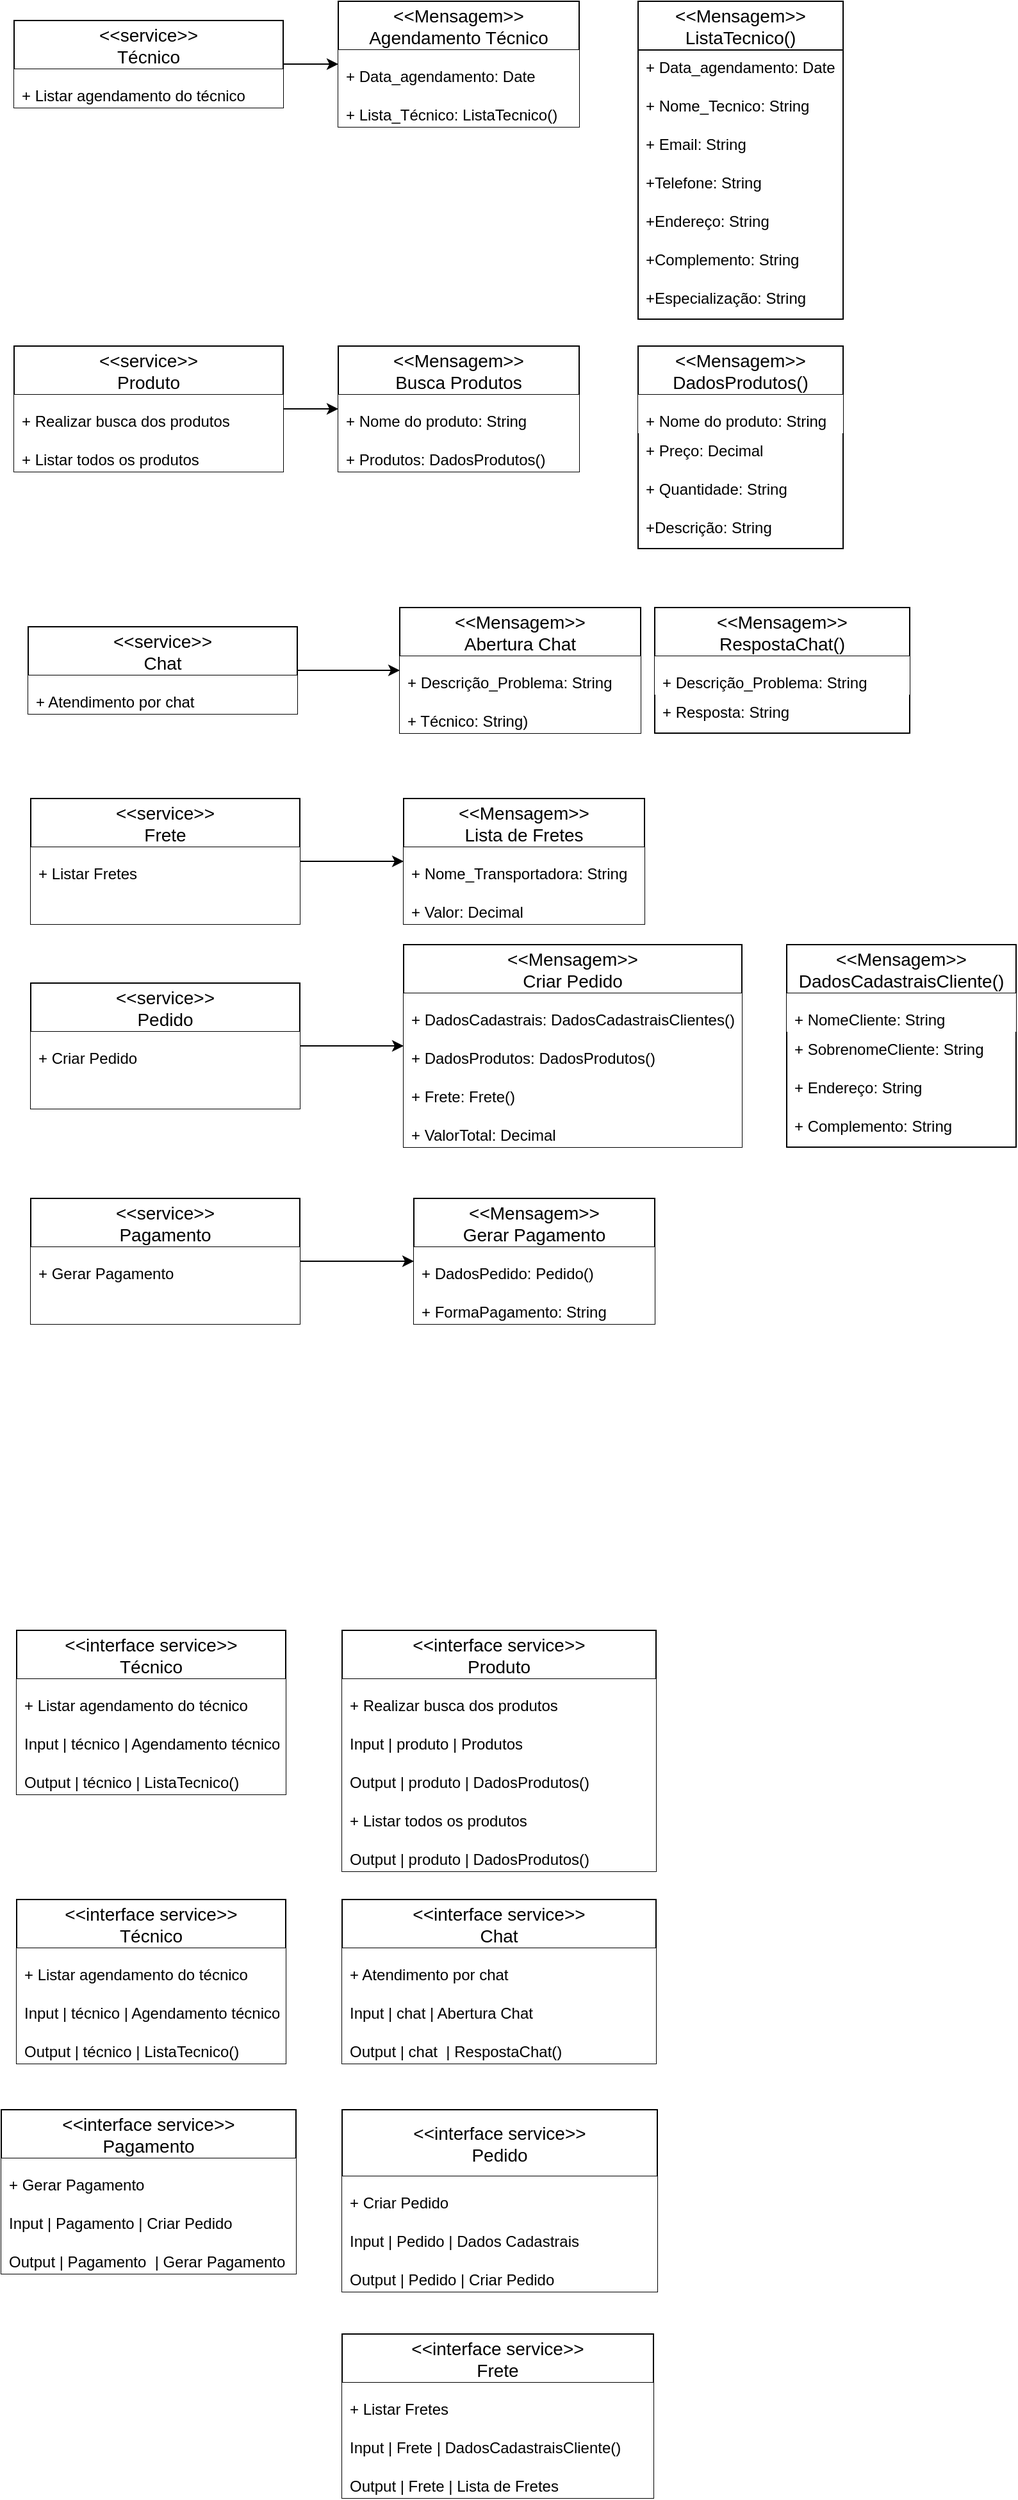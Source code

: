 <mxfile version="16.5.1" type="device" pages="2"><diagram id="BFMIAxtUz7frDMP3BHuA" name="Page-1"><mxGraphModel dx="1038" dy="641" grid="0" gridSize="10" guides="1" tooltips="1" connect="1" arrows="1" fold="1" page="1" pageScale="1" pageWidth="827" pageHeight="1169" math="0" shadow="0"><root><mxCell id="0"/><mxCell id="1" parent="0"/><mxCell id="4JqRQCthHLOWyEvIT52a-9" value="&lt;&lt;Mensagem&gt;&gt;&#10;Agendamento Técnico" style="swimlane;fontStyle=0;childLayout=stackLayout;horizontal=1;startSize=38;horizontalStack=0;resizeParent=1;resizeParentMax=0;resizeLast=0;collapsible=1;marginBottom=0;align=center;fontSize=14;" parent="1" vertex="1"><mxGeometry x="272" y="53" width="188" height="98" as="geometry"/></mxCell><mxCell id="4JqRQCthHLOWyEvIT52a-10" value="+ Data_agendamento: Date" style="text;strokeColor=none;fillColor=default;spacingLeft=4;spacingRight=4;overflow=hidden;rotatable=0;points=[[0,0.5],[1,0.5]];portConstraint=eastwest;fontSize=12;verticalAlign=bottom;" parent="4JqRQCthHLOWyEvIT52a-9" vertex="1"><mxGeometry y="38" width="188" height="30" as="geometry"/></mxCell><mxCell id="4JqRQCthHLOWyEvIT52a-17" value="+ Lista_Técnico: ListaTecnico()" style="text;strokeColor=none;fillColor=default;spacingLeft=4;spacingRight=4;overflow=hidden;rotatable=0;points=[[0,0.5],[1,0.5]];portConstraint=eastwest;fontSize=12;verticalAlign=bottom;" parent="4JqRQCthHLOWyEvIT52a-9" vertex="1"><mxGeometry y="68" width="188" height="30" as="geometry"/></mxCell><mxCell id="4JqRQCthHLOWyEvIT52a-13" value="&lt;&lt;Mensagem&gt;&gt;&#10;ListaTecnico()" style="swimlane;fontStyle=0;childLayout=stackLayout;horizontal=1;startSize=38;horizontalStack=0;resizeParent=1;resizeParentMax=0;resizeLast=0;collapsible=1;marginBottom=0;align=center;fontSize=14;" parent="1" vertex="1"><mxGeometry x="506" y="53" width="160" height="248" as="geometry"/></mxCell><mxCell id="4JqRQCthHLOWyEvIT52a-14" value="+ Data_agendamento: Date" style="text;strokeColor=none;fillColor=none;spacingLeft=4;spacingRight=4;overflow=hidden;rotatable=0;points=[[0,0.5],[1,0.5]];portConstraint=eastwest;fontSize=12;" parent="4JqRQCthHLOWyEvIT52a-13" vertex="1"><mxGeometry y="38" width="160" height="30" as="geometry"/></mxCell><mxCell id="4JqRQCthHLOWyEvIT52a-15" value="+ Nome_Tecnico: String" style="text;strokeColor=none;fillColor=none;spacingLeft=4;spacingRight=4;overflow=hidden;rotatable=0;points=[[0,0.5],[1,0.5]];portConstraint=eastwest;fontSize=12;" parent="4JqRQCthHLOWyEvIT52a-13" vertex="1"><mxGeometry y="68" width="160" height="30" as="geometry"/></mxCell><mxCell id="4JqRQCthHLOWyEvIT52a-23" value="+ Email: String" style="text;strokeColor=none;fillColor=none;spacingLeft=4;spacingRight=4;overflow=hidden;rotatable=0;points=[[0,0.5],[1,0.5]];portConstraint=eastwest;fontSize=12;" parent="4JqRQCthHLOWyEvIT52a-13" vertex="1"><mxGeometry y="98" width="160" height="30" as="geometry"/></mxCell><mxCell id="4JqRQCthHLOWyEvIT52a-22" value="+Telefone: String" style="text;strokeColor=none;fillColor=none;spacingLeft=4;spacingRight=4;overflow=hidden;rotatable=0;points=[[0,0.5],[1,0.5]];portConstraint=eastwest;fontSize=12;" parent="4JqRQCthHLOWyEvIT52a-13" vertex="1"><mxGeometry y="128" width="160" height="30" as="geometry"/></mxCell><mxCell id="4JqRQCthHLOWyEvIT52a-26" value="+Endereço: String" style="text;strokeColor=none;fillColor=none;spacingLeft=4;spacingRight=4;overflow=hidden;rotatable=0;points=[[0,0.5],[1,0.5]];portConstraint=eastwest;fontSize=12;" parent="4JqRQCthHLOWyEvIT52a-13" vertex="1"><mxGeometry y="158" width="160" height="30" as="geometry"/></mxCell><mxCell id="4JqRQCthHLOWyEvIT52a-25" value="+Complemento: String" style="text;strokeColor=none;fillColor=none;spacingLeft=4;spacingRight=4;overflow=hidden;rotatable=0;points=[[0,0.5],[1,0.5]];portConstraint=eastwest;fontSize=12;" parent="4JqRQCthHLOWyEvIT52a-13" vertex="1"><mxGeometry y="188" width="160" height="30" as="geometry"/></mxCell><mxCell id="4JqRQCthHLOWyEvIT52a-24" value="+Especialização: String" style="text;strokeColor=none;fillColor=none;spacingLeft=4;spacingRight=4;overflow=hidden;rotatable=0;points=[[0,0.5],[1,0.5]];portConstraint=eastwest;fontSize=12;" parent="4JqRQCthHLOWyEvIT52a-13" vertex="1"><mxGeometry y="218" width="160" height="30" as="geometry"/></mxCell><mxCell id="4JqRQCthHLOWyEvIT52a-21" style="edgeStyle=orthogonalEdgeStyle;rounded=0;orthogonalLoop=1;jettySize=auto;html=1;entryX=0;entryY=0.5;entryDx=0;entryDy=0;" parent="1" source="4JqRQCthHLOWyEvIT52a-18" target="4JqRQCthHLOWyEvIT52a-9" edge="1"><mxGeometry relative="1" as="geometry"/></mxCell><mxCell id="4JqRQCthHLOWyEvIT52a-18" value="&lt;&lt;service&gt;&gt;&#10;Técnico" style="swimlane;fontStyle=0;childLayout=stackLayout;horizontal=1;startSize=38;horizontalStack=0;resizeParent=1;resizeParentMax=0;resizeLast=0;collapsible=1;marginBottom=0;align=center;fontSize=14;" parent="1" vertex="1"><mxGeometry x="19" y="68" width="210" height="68" as="geometry"/></mxCell><mxCell id="4JqRQCthHLOWyEvIT52a-19" value="+ Listar agendamento do técnico " style="text;strokeColor=none;fillColor=default;spacingLeft=4;spacingRight=4;overflow=hidden;rotatable=0;points=[[0,0.5],[1,0.5]];portConstraint=eastwest;fontSize=12;verticalAlign=bottom;" parent="4JqRQCthHLOWyEvIT52a-18" vertex="1"><mxGeometry y="38" width="210" height="30" as="geometry"/></mxCell><mxCell id="4JqRQCthHLOWyEvIT52a-27" value="&lt;&lt;Mensagem&gt;&gt;&#10;Busca Produtos" style="swimlane;fontStyle=0;childLayout=stackLayout;horizontal=1;startSize=38;horizontalStack=0;resizeParent=1;resizeParentMax=0;resizeLast=0;collapsible=1;marginBottom=0;align=center;fontSize=14;" parent="1" vertex="1"><mxGeometry x="272" y="322" width="188" height="98" as="geometry"/></mxCell><mxCell id="4JqRQCthHLOWyEvIT52a-28" value="+ Nome do produto: String" style="text;strokeColor=none;fillColor=default;spacingLeft=4;spacingRight=4;overflow=hidden;rotatable=0;points=[[0,0.5],[1,0.5]];portConstraint=eastwest;fontSize=12;verticalAlign=bottom;" parent="4JqRQCthHLOWyEvIT52a-27" vertex="1"><mxGeometry y="38" width="188" height="30" as="geometry"/></mxCell><mxCell id="4JqRQCthHLOWyEvIT52a-29" value="+ Produtos: DadosProdutos()" style="text;strokeColor=none;fillColor=default;spacingLeft=4;spacingRight=4;overflow=hidden;rotatable=0;points=[[0,0.5],[1,0.5]];portConstraint=eastwest;fontSize=12;verticalAlign=bottom;" parent="4JqRQCthHLOWyEvIT52a-27" vertex="1"><mxGeometry y="68" width="188" height="30" as="geometry"/></mxCell><mxCell id="4JqRQCthHLOWyEvIT52a-30" value="&lt;&lt;Mensagem&gt;&gt;&#10;DadosProdutos()" style="swimlane;fontStyle=0;childLayout=stackLayout;horizontal=1;startSize=38;horizontalStack=0;resizeParent=1;resizeParentMax=0;resizeLast=0;collapsible=1;marginBottom=0;align=center;fontSize=14;" parent="1" vertex="1"><mxGeometry x="506" y="322" width="160" height="158" as="geometry"/></mxCell><mxCell id="4JqRQCthHLOWyEvIT52a-41" value="+ Nome do produto: String" style="text;strokeColor=none;fillColor=default;spacingLeft=4;spacingRight=4;overflow=hidden;rotatable=0;points=[[0,0.5],[1,0.5]];portConstraint=eastwest;fontSize=12;verticalAlign=bottom;" parent="4JqRQCthHLOWyEvIT52a-30" vertex="1"><mxGeometry y="38" width="160" height="30" as="geometry"/></mxCell><mxCell id="4JqRQCthHLOWyEvIT52a-31" value="+ Preço: Decimal" style="text;strokeColor=none;fillColor=none;spacingLeft=4;spacingRight=4;overflow=hidden;rotatable=0;points=[[0,0.5],[1,0.5]];portConstraint=eastwest;fontSize=12;" parent="4JqRQCthHLOWyEvIT52a-30" vertex="1"><mxGeometry y="68" width="160" height="30" as="geometry"/></mxCell><mxCell id="4JqRQCthHLOWyEvIT52a-33" value="+ Quantidade: String" style="text;strokeColor=none;fillColor=none;spacingLeft=4;spacingRight=4;overflow=hidden;rotatable=0;points=[[0,0.5],[1,0.5]];portConstraint=eastwest;fontSize=12;" parent="4JqRQCthHLOWyEvIT52a-30" vertex="1"><mxGeometry y="98" width="160" height="30" as="geometry"/></mxCell><mxCell id="4JqRQCthHLOWyEvIT52a-34" value="+Descrição: String" style="text;strokeColor=none;fillColor=none;spacingLeft=4;spacingRight=4;overflow=hidden;rotatable=0;points=[[0,0.5],[1,0.5]];portConstraint=eastwest;fontSize=12;" parent="4JqRQCthHLOWyEvIT52a-30" vertex="1"><mxGeometry y="128" width="160" height="30" as="geometry"/></mxCell><mxCell id="4JqRQCthHLOWyEvIT52a-38" style="edgeStyle=orthogonalEdgeStyle;rounded=0;orthogonalLoop=1;jettySize=auto;html=1;entryX=0;entryY=0.5;entryDx=0;entryDy=0;" parent="1" source="4JqRQCthHLOWyEvIT52a-39" target="4JqRQCthHLOWyEvIT52a-27" edge="1"><mxGeometry relative="1" as="geometry"/></mxCell><mxCell id="4JqRQCthHLOWyEvIT52a-39" value="&lt;&lt;service&gt;&gt;&#10;Produto" style="swimlane;fontStyle=0;childLayout=stackLayout;horizontal=1;startSize=38;horizontalStack=0;resizeParent=1;resizeParentMax=0;resizeLast=0;collapsible=1;marginBottom=0;align=center;fontSize=14;" parent="1" vertex="1"><mxGeometry x="19" y="322" width="210" height="98" as="geometry"/></mxCell><mxCell id="4JqRQCthHLOWyEvIT52a-40" value="+ Realizar busca dos produtos" style="text;strokeColor=none;fillColor=default;spacingLeft=4;spacingRight=4;overflow=hidden;rotatable=0;points=[[0,0.5],[1,0.5]];portConstraint=eastwest;fontSize=12;verticalAlign=bottom;" parent="4JqRQCthHLOWyEvIT52a-39" vertex="1"><mxGeometry y="38" width="210" height="30" as="geometry"/></mxCell><mxCell id="4JqRQCthHLOWyEvIT52a-42" value="+ Listar todos os produtos" style="text;strokeColor=none;fillColor=default;spacingLeft=4;spacingRight=4;overflow=hidden;rotatable=0;points=[[0,0.5],[1,0.5]];portConstraint=eastwest;fontSize=12;verticalAlign=bottom;" parent="4JqRQCthHLOWyEvIT52a-39" vertex="1"><mxGeometry y="68" width="210" height="30" as="geometry"/></mxCell><mxCell id="4JqRQCthHLOWyEvIT52a-43" value="&lt;&lt;Mensagem&gt;&gt;&#10;Abertura Chat" style="swimlane;fontStyle=0;childLayout=stackLayout;horizontal=1;startSize=38;horizontalStack=0;resizeParent=1;resizeParentMax=0;resizeLast=0;collapsible=1;marginBottom=0;align=center;fontSize=14;" parent="1" vertex="1"><mxGeometry x="320" y="526" width="188" height="98" as="geometry"/></mxCell><mxCell id="4JqRQCthHLOWyEvIT52a-44" value="+ Descrição_Problema: String" style="text;strokeColor=none;fillColor=default;spacingLeft=4;spacingRight=4;overflow=hidden;rotatable=0;points=[[0,0.5],[1,0.5]];portConstraint=eastwest;fontSize=12;verticalAlign=bottom;" parent="4JqRQCthHLOWyEvIT52a-43" vertex="1"><mxGeometry y="38" width="188" height="30" as="geometry"/></mxCell><mxCell id="4JqRQCthHLOWyEvIT52a-45" value="+ Técnico: String)" style="text;strokeColor=none;fillColor=default;spacingLeft=4;spacingRight=4;overflow=hidden;rotatable=0;points=[[0,0.5],[1,0.5]];portConstraint=eastwest;fontSize=12;verticalAlign=bottom;" parent="4JqRQCthHLOWyEvIT52a-43" vertex="1"><mxGeometry y="68" width="188" height="30" as="geometry"/></mxCell><mxCell id="4JqRQCthHLOWyEvIT52a-46" style="edgeStyle=orthogonalEdgeStyle;rounded=0;orthogonalLoop=1;jettySize=auto;html=1;entryX=0;entryY=0.5;entryDx=0;entryDy=0;" parent="1" source="4JqRQCthHLOWyEvIT52a-47" target="4JqRQCthHLOWyEvIT52a-43" edge="1"><mxGeometry relative="1" as="geometry"/></mxCell><mxCell id="4JqRQCthHLOWyEvIT52a-47" value="&lt;&lt;service&gt;&gt;&#10;Chat" style="swimlane;fontStyle=0;childLayout=stackLayout;horizontal=1;startSize=38;horizontalStack=0;resizeParent=1;resizeParentMax=0;resizeLast=0;collapsible=1;marginBottom=0;align=center;fontSize=14;" parent="1" vertex="1"><mxGeometry x="30" y="541" width="210" height="68" as="geometry"/></mxCell><mxCell id="4JqRQCthHLOWyEvIT52a-48" value="+ Atendimento por chat" style="text;strokeColor=none;fillColor=default;spacingLeft=4;spacingRight=4;overflow=hidden;rotatable=0;points=[[0,0.5],[1,0.5]];portConstraint=eastwest;fontSize=12;verticalAlign=bottom;" parent="4JqRQCthHLOWyEvIT52a-47" vertex="1"><mxGeometry y="38" width="210" height="30" as="geometry"/></mxCell><mxCell id="4JqRQCthHLOWyEvIT52a-50" value="&lt;&lt;Mensagem&gt;&gt;&#10;RespostaChat()" style="swimlane;fontStyle=0;childLayout=stackLayout;horizontal=1;startSize=38;horizontalStack=0;resizeParent=1;resizeParentMax=0;resizeLast=0;collapsible=1;marginBottom=0;align=center;fontSize=14;" parent="1" vertex="1"><mxGeometry x="519" y="526" width="199" height="98" as="geometry"/></mxCell><mxCell id="4JqRQCthHLOWyEvIT52a-51" value="+ Descrição_Problema: String" style="text;strokeColor=none;fillColor=default;spacingLeft=4;spacingRight=4;overflow=hidden;rotatable=0;points=[[0,0.5],[1,0.5]];portConstraint=eastwest;fontSize=12;verticalAlign=bottom;" parent="4JqRQCthHLOWyEvIT52a-50" vertex="1"><mxGeometry y="38" width="199" height="30" as="geometry"/></mxCell><mxCell id="4JqRQCthHLOWyEvIT52a-52" value="+ Resposta: String" style="text;strokeColor=none;fillColor=none;spacingLeft=4;spacingRight=4;overflow=hidden;rotatable=0;points=[[0,0.5],[1,0.5]];portConstraint=eastwest;fontSize=12;" parent="4JqRQCthHLOWyEvIT52a-50" vertex="1"><mxGeometry y="68" width="199" height="30" as="geometry"/></mxCell><mxCell id="4JqRQCthHLOWyEvIT52a-62" value="&lt;&lt;Mensagem&gt;&gt;&#10;Lista de Fretes" style="swimlane;fontStyle=0;childLayout=stackLayout;horizontal=1;startSize=38;horizontalStack=0;resizeParent=1;resizeParentMax=0;resizeLast=0;collapsible=1;marginBottom=0;align=center;fontSize=14;" parent="1" vertex="1"><mxGeometry x="323" y="675" width="188" height="98" as="geometry"/></mxCell><mxCell id="4JqRQCthHLOWyEvIT52a-63" value="+ Nome_Transportadora: String" style="text;strokeColor=none;fillColor=default;spacingLeft=4;spacingRight=4;overflow=hidden;rotatable=0;points=[[0,0.5],[1,0.5]];portConstraint=eastwest;fontSize=12;verticalAlign=bottom;" parent="4JqRQCthHLOWyEvIT52a-62" vertex="1"><mxGeometry y="38" width="188" height="30" as="geometry"/></mxCell><mxCell id="4JqRQCthHLOWyEvIT52a-64" value="+ Valor: Decimal" style="text;strokeColor=none;fillColor=default;spacingLeft=4;spacingRight=4;overflow=hidden;rotatable=0;points=[[0,0.5],[1,0.5]];portConstraint=eastwest;fontSize=12;verticalAlign=bottom;" parent="4JqRQCthHLOWyEvIT52a-62" vertex="1"><mxGeometry y="68" width="188" height="30" as="geometry"/></mxCell><mxCell id="4JqRQCthHLOWyEvIT52a-65" style="edgeStyle=orthogonalEdgeStyle;rounded=0;orthogonalLoop=1;jettySize=auto;html=1;entryX=0;entryY=0.5;entryDx=0;entryDy=0;" parent="1" source="4JqRQCthHLOWyEvIT52a-66" target="4JqRQCthHLOWyEvIT52a-62" edge="1"><mxGeometry relative="1" as="geometry"/></mxCell><mxCell id="4JqRQCthHLOWyEvIT52a-66" value="&lt;&lt;service&gt;&gt;&#10;Frete" style="swimlane;fontStyle=0;childLayout=stackLayout;horizontal=1;startSize=38;horizontalStack=0;resizeParent=1;resizeParentMax=0;resizeLast=0;collapsible=1;marginBottom=0;align=center;fontSize=14;" parent="1" vertex="1"><mxGeometry x="32" y="675" width="210" height="98" as="geometry"/></mxCell><mxCell id="4JqRQCthHLOWyEvIT52a-67" value="+ Listar Fretes" style="text;strokeColor=none;fillColor=default;spacingLeft=4;spacingRight=4;overflow=hidden;rotatable=0;points=[[0,0.5],[1,0.5]];portConstraint=eastwest;fontSize=12;verticalAlign=bottom;" parent="4JqRQCthHLOWyEvIT52a-66" vertex="1"><mxGeometry y="38" width="210" height="30" as="geometry"/></mxCell><mxCell id="4JqRQCthHLOWyEvIT52a-68" style="text;strokeColor=none;fillColor=default;spacingLeft=4;spacingRight=4;overflow=hidden;rotatable=0;points=[[0,0.5],[1,0.5]];portConstraint=eastwest;fontSize=12;verticalAlign=bottom;" parent="4JqRQCthHLOWyEvIT52a-66" vertex="1"><mxGeometry y="68" width="210" height="30" as="geometry"/></mxCell><mxCell id="4JqRQCthHLOWyEvIT52a-69" value="&lt;&lt;Mensagem&gt;&gt;&#10;Criar Pedido" style="swimlane;fontStyle=0;childLayout=stackLayout;horizontal=1;startSize=38;horizontalStack=0;resizeParent=1;resizeParentMax=0;resizeLast=0;collapsible=1;marginBottom=0;align=center;fontSize=14;" parent="1" vertex="1"><mxGeometry x="323" y="789" width="264" height="158" as="geometry"/></mxCell><mxCell id="4JqRQCthHLOWyEvIT52a-78" value="+ DadosCadastrais: DadosCadastraisClientes()" style="text;strokeColor=none;fillColor=default;spacingLeft=4;spacingRight=4;overflow=hidden;rotatable=0;points=[[0,0.5],[1,0.5]];portConstraint=eastwest;fontSize=12;verticalAlign=bottom;" parent="4JqRQCthHLOWyEvIT52a-69" vertex="1"><mxGeometry y="38" width="264" height="30" as="geometry"/></mxCell><mxCell id="4JqRQCthHLOWyEvIT52a-70" value="+ DadosProdutos: DadosProdutos()" style="text;strokeColor=none;fillColor=default;spacingLeft=4;spacingRight=4;overflow=hidden;rotatable=0;points=[[0,0.5],[1,0.5]];portConstraint=eastwest;fontSize=12;verticalAlign=bottom;" parent="4JqRQCthHLOWyEvIT52a-69" vertex="1"><mxGeometry y="68" width="264" height="30" as="geometry"/></mxCell><mxCell id="4JqRQCthHLOWyEvIT52a-71" value="+ Frete: Frete()" style="text;strokeColor=none;fillColor=default;spacingLeft=4;spacingRight=4;overflow=hidden;rotatable=0;points=[[0,0.5],[1,0.5]];portConstraint=eastwest;fontSize=12;verticalAlign=bottom;" parent="4JqRQCthHLOWyEvIT52a-69" vertex="1"><mxGeometry y="98" width="264" height="30" as="geometry"/></mxCell><mxCell id="4JqRQCthHLOWyEvIT52a-85" value="+ ValorTotal: Decimal " style="text;strokeColor=none;fillColor=default;spacingLeft=4;spacingRight=4;overflow=hidden;rotatable=0;points=[[0,0.5],[1,0.5]];portConstraint=eastwest;fontSize=12;verticalAlign=bottom;" parent="4JqRQCthHLOWyEvIT52a-69" vertex="1"><mxGeometry y="128" width="264" height="30" as="geometry"/></mxCell><mxCell id="4JqRQCthHLOWyEvIT52a-72" style="edgeStyle=orthogonalEdgeStyle;rounded=0;orthogonalLoop=1;jettySize=auto;html=1;entryX=0;entryY=0.5;entryDx=0;entryDy=0;" parent="1" source="4JqRQCthHLOWyEvIT52a-73" target="4JqRQCthHLOWyEvIT52a-69" edge="1"><mxGeometry relative="1" as="geometry"/></mxCell><mxCell id="4JqRQCthHLOWyEvIT52a-73" value="&lt;&lt;service&gt;&gt;&#10;Pedido" style="swimlane;fontStyle=0;childLayout=stackLayout;horizontal=1;startSize=38;horizontalStack=0;resizeParent=1;resizeParentMax=0;resizeLast=0;collapsible=1;marginBottom=0;align=center;fontSize=14;" parent="1" vertex="1"><mxGeometry x="32" y="819" width="210" height="98" as="geometry"/></mxCell><mxCell id="4JqRQCthHLOWyEvIT52a-74" value="+ Criar Pedido" style="text;strokeColor=none;fillColor=default;spacingLeft=4;spacingRight=4;overflow=hidden;rotatable=0;points=[[0,0.5],[1,0.5]];portConstraint=eastwest;fontSize=12;verticalAlign=bottom;" parent="4JqRQCthHLOWyEvIT52a-73" vertex="1"><mxGeometry y="38" width="210" height="30" as="geometry"/></mxCell><mxCell id="4JqRQCthHLOWyEvIT52a-75" style="text;strokeColor=none;fillColor=default;spacingLeft=4;spacingRight=4;overflow=hidden;rotatable=0;points=[[0,0.5],[1,0.5]];portConstraint=eastwest;fontSize=12;verticalAlign=bottom;" parent="4JqRQCthHLOWyEvIT52a-73" vertex="1"><mxGeometry y="68" width="210" height="30" as="geometry"/></mxCell><mxCell id="4JqRQCthHLOWyEvIT52a-80" value="&lt;&lt;Mensagem&gt;&gt;&#10;DadosCadastraisCliente()" style="swimlane;fontStyle=0;childLayout=stackLayout;horizontal=1;startSize=38;horizontalStack=0;resizeParent=1;resizeParentMax=0;resizeLast=0;collapsible=1;marginBottom=0;align=center;fontSize=14;" parent="1" vertex="1"><mxGeometry x="622" y="789" width="179" height="158" as="geometry"/></mxCell><mxCell id="4JqRQCthHLOWyEvIT52a-81" value="+ NomeCliente: String" style="text;strokeColor=none;fillColor=default;spacingLeft=4;spacingRight=4;overflow=hidden;rotatable=0;points=[[0,0.5],[1,0.5]];portConstraint=eastwest;fontSize=12;verticalAlign=bottom;" parent="4JqRQCthHLOWyEvIT52a-80" vertex="1"><mxGeometry y="38" width="179" height="30" as="geometry"/></mxCell><mxCell id="4JqRQCthHLOWyEvIT52a-84" value="+ SobrenomeCliente: String" style="text;strokeColor=none;fillColor=none;spacingLeft=4;spacingRight=4;overflow=hidden;rotatable=0;points=[[0,0.5],[1,0.5]];portConstraint=eastwest;fontSize=12;" parent="4JqRQCthHLOWyEvIT52a-80" vertex="1"><mxGeometry y="68" width="179" height="30" as="geometry"/></mxCell><mxCell id="4JqRQCthHLOWyEvIT52a-82" value="+ Endereço: String" style="text;strokeColor=none;fillColor=none;spacingLeft=4;spacingRight=4;overflow=hidden;rotatable=0;points=[[0,0.5],[1,0.5]];portConstraint=eastwest;fontSize=12;" parent="4JqRQCthHLOWyEvIT52a-80" vertex="1"><mxGeometry y="98" width="179" height="30" as="geometry"/></mxCell><mxCell id="4JqRQCthHLOWyEvIT52a-83" value="+ Complemento: String" style="text;strokeColor=none;fillColor=none;spacingLeft=4;spacingRight=4;overflow=hidden;rotatable=0;points=[[0,0.5],[1,0.5]];portConstraint=eastwest;fontSize=12;" parent="4JqRQCthHLOWyEvIT52a-80" vertex="1"><mxGeometry y="128" width="179" height="30" as="geometry"/></mxCell><mxCell id="4JqRQCthHLOWyEvIT52a-86" value="&lt;&lt;Mensagem&gt;&gt;&#10;Gerar Pagamento" style="swimlane;fontStyle=0;childLayout=stackLayout;horizontal=1;startSize=38;horizontalStack=0;resizeParent=1;resizeParentMax=0;resizeLast=0;collapsible=1;marginBottom=0;align=center;fontSize=14;" parent="1" vertex="1"><mxGeometry x="331" y="987" width="188" height="98" as="geometry"/></mxCell><mxCell id="4JqRQCthHLOWyEvIT52a-87" value="+ DadosPedido: Pedido()" style="text;strokeColor=none;fillColor=default;spacingLeft=4;spacingRight=4;overflow=hidden;rotatable=0;points=[[0,0.5],[1,0.5]];portConstraint=eastwest;fontSize=12;verticalAlign=bottom;" parent="4JqRQCthHLOWyEvIT52a-86" vertex="1"><mxGeometry y="38" width="188" height="30" as="geometry"/></mxCell><mxCell id="4JqRQCthHLOWyEvIT52a-88" value="+ FormaPagamento: String" style="text;strokeColor=none;fillColor=default;spacingLeft=4;spacingRight=4;overflow=hidden;rotatable=0;points=[[0,0.5],[1,0.5]];portConstraint=eastwest;fontSize=12;verticalAlign=bottom;" parent="4JqRQCthHLOWyEvIT52a-86" vertex="1"><mxGeometry y="68" width="188" height="30" as="geometry"/></mxCell><mxCell id="4JqRQCthHLOWyEvIT52a-89" style="edgeStyle=orthogonalEdgeStyle;rounded=0;orthogonalLoop=1;jettySize=auto;html=1;entryX=0;entryY=0.5;entryDx=0;entryDy=0;" parent="1" source="4JqRQCthHLOWyEvIT52a-90" target="4JqRQCthHLOWyEvIT52a-86" edge="1"><mxGeometry relative="1" as="geometry"/></mxCell><mxCell id="4JqRQCthHLOWyEvIT52a-90" value="&lt;&lt;service&gt;&gt;&#10;Pagamento" style="swimlane;fontStyle=0;childLayout=stackLayout;horizontal=1;startSize=38;horizontalStack=0;resizeParent=1;resizeParentMax=0;resizeLast=0;collapsible=1;marginBottom=0;align=center;fontSize=14;" parent="1" vertex="1"><mxGeometry x="32" y="987" width="210" height="98" as="geometry"/></mxCell><mxCell id="4JqRQCthHLOWyEvIT52a-91" value="+ Gerar Pagamento" style="text;strokeColor=none;fillColor=default;spacingLeft=4;spacingRight=4;overflow=hidden;rotatable=0;points=[[0,0.5],[1,0.5]];portConstraint=eastwest;fontSize=12;verticalAlign=bottom;" parent="4JqRQCthHLOWyEvIT52a-90" vertex="1"><mxGeometry y="38" width="210" height="30" as="geometry"/></mxCell><mxCell id="4JqRQCthHLOWyEvIT52a-92" style="text;strokeColor=none;fillColor=default;spacingLeft=4;spacingRight=4;overflow=hidden;rotatable=0;points=[[0,0.5],[1,0.5]];portConstraint=eastwest;fontSize=12;verticalAlign=bottom;" parent="4JqRQCthHLOWyEvIT52a-90" vertex="1"><mxGeometry y="68" width="210" height="30" as="geometry"/></mxCell><mxCell id="4JqRQCthHLOWyEvIT52a-94" value="&lt;&lt;interface service&gt;&gt;&#10;Técnico" style="swimlane;fontStyle=0;childLayout=stackLayout;horizontal=1;startSize=38;horizontalStack=0;resizeParent=1;resizeParentMax=0;resizeLast=0;collapsible=1;marginBottom=0;align=center;fontSize=14;" parent="1" vertex="1"><mxGeometry x="21" y="1324" width="210" height="128" as="geometry"/></mxCell><mxCell id="4JqRQCthHLOWyEvIT52a-95" value="+ Listar agendamento do técnico " style="text;strokeColor=none;fillColor=default;spacingLeft=4;spacingRight=4;overflow=hidden;rotatable=0;points=[[0,0.5],[1,0.5]];portConstraint=eastwest;fontSize=12;verticalAlign=bottom;" parent="4JqRQCthHLOWyEvIT52a-94" vertex="1"><mxGeometry y="38" width="210" height="30" as="geometry"/></mxCell><mxCell id="4JqRQCthHLOWyEvIT52a-97" value="Input | técnico | Agendamento técnico" style="text;strokeColor=none;fillColor=default;spacingLeft=4;spacingRight=4;overflow=hidden;rotatable=0;points=[[0,0.5],[1,0.5]];portConstraint=eastwest;fontSize=12;verticalAlign=bottom;" parent="4JqRQCthHLOWyEvIT52a-94" vertex="1"><mxGeometry y="68" width="210" height="30" as="geometry"/></mxCell><mxCell id="4JqRQCthHLOWyEvIT52a-96" value="Output | técnico | ListaTecnico()" style="text;strokeColor=none;fillColor=default;spacingLeft=4;spacingRight=4;overflow=hidden;rotatable=0;points=[[0,0.5],[1,0.5]];portConstraint=eastwest;fontSize=12;verticalAlign=bottom;" parent="4JqRQCthHLOWyEvIT52a-94" vertex="1"><mxGeometry y="98" width="210" height="30" as="geometry"/></mxCell><mxCell id="4JqRQCthHLOWyEvIT52a-98" value="&lt;&lt;interface service&gt;&gt;&#10;Produto" style="swimlane;fontStyle=0;childLayout=stackLayout;horizontal=1;startSize=38;horizontalStack=0;resizeParent=1;resizeParentMax=0;resizeLast=0;collapsible=1;marginBottom=0;align=center;fontSize=14;" parent="1" vertex="1"><mxGeometry x="275" y="1324" width="245" height="188" as="geometry"/></mxCell><mxCell id="4JqRQCthHLOWyEvIT52a-99" value="+ Realizar busca dos produtos" style="text;strokeColor=none;fillColor=default;spacingLeft=4;spacingRight=4;overflow=hidden;rotatable=0;points=[[0,0.5],[1,0.5]];portConstraint=eastwest;fontSize=12;verticalAlign=bottom;" parent="4JqRQCthHLOWyEvIT52a-98" vertex="1"><mxGeometry y="38" width="245" height="30" as="geometry"/></mxCell><mxCell id="4JqRQCthHLOWyEvIT52a-100" value="Input | produto | Produtos" style="text;strokeColor=none;fillColor=default;spacingLeft=4;spacingRight=4;overflow=hidden;rotatable=0;points=[[0,0.5],[1,0.5]];portConstraint=eastwest;fontSize=12;verticalAlign=bottom;" parent="4JqRQCthHLOWyEvIT52a-98" vertex="1"><mxGeometry y="68" width="245" height="30" as="geometry"/></mxCell><mxCell id="4JqRQCthHLOWyEvIT52a-101" value="Output | produto | DadosProdutos()" style="text;strokeColor=none;fillColor=default;spacingLeft=4;spacingRight=4;overflow=hidden;rotatable=0;points=[[0,0.5],[1,0.5]];portConstraint=eastwest;fontSize=12;verticalAlign=bottom;" parent="4JqRQCthHLOWyEvIT52a-98" vertex="1"><mxGeometry y="98" width="245" height="30" as="geometry"/></mxCell><mxCell id="4JqRQCthHLOWyEvIT52a-109" value="+ Listar todos os produtos" style="text;strokeColor=none;fillColor=default;spacingLeft=4;spacingRight=4;overflow=hidden;rotatable=0;points=[[0,0.5],[1,0.5]];portConstraint=eastwest;fontSize=12;verticalAlign=bottom;" parent="4JqRQCthHLOWyEvIT52a-98" vertex="1"><mxGeometry y="128" width="245" height="30" as="geometry"/></mxCell><mxCell id="raT_eswE69_nyPB6zcNk-5" value="Output | produto | DadosProdutos()" style="text;strokeColor=none;fillColor=default;spacingLeft=4;spacingRight=4;overflow=hidden;rotatable=0;points=[[0,0.5],[1,0.5]];portConstraint=eastwest;fontSize=12;verticalAlign=bottom;" parent="4JqRQCthHLOWyEvIT52a-98" vertex="1"><mxGeometry y="158" width="245" height="30" as="geometry"/></mxCell><mxCell id="4JqRQCthHLOWyEvIT52a-102" value="&lt;&lt;interface service&gt;&gt;&#10;Chat" style="swimlane;fontStyle=0;childLayout=stackLayout;horizontal=1;startSize=38;horizontalStack=0;resizeParent=1;resizeParentMax=0;resizeLast=0;collapsible=1;marginBottom=0;align=center;fontSize=14;" parent="1" vertex="1"><mxGeometry x="275" y="1534" width="245" height="128" as="geometry"/></mxCell><mxCell id="4JqRQCthHLOWyEvIT52a-103" value="+ Atendimento por chat" style="text;strokeColor=none;fillColor=default;spacingLeft=4;spacingRight=4;overflow=hidden;rotatable=0;points=[[0,0.5],[1,0.5]];portConstraint=eastwest;fontSize=12;verticalAlign=bottom;" parent="4JqRQCthHLOWyEvIT52a-102" vertex="1"><mxGeometry y="38" width="245" height="30" as="geometry"/></mxCell><mxCell id="4JqRQCthHLOWyEvIT52a-104" value="Input | chat | Abertura Chat" style="text;strokeColor=none;fillColor=default;spacingLeft=4;spacingRight=4;overflow=hidden;rotatable=0;points=[[0,0.5],[1,0.5]];portConstraint=eastwest;fontSize=12;verticalAlign=bottom;" parent="4JqRQCthHLOWyEvIT52a-102" vertex="1"><mxGeometry y="68" width="245" height="30" as="geometry"/></mxCell><mxCell id="4JqRQCthHLOWyEvIT52a-105" value="Output | chat  | RespostaChat()" style="text;strokeColor=none;fillColor=default;spacingLeft=4;spacingRight=4;overflow=hidden;rotatable=0;points=[[0,0.5],[1,0.5]];portConstraint=eastwest;fontSize=12;verticalAlign=bottom;" parent="4JqRQCthHLOWyEvIT52a-102" vertex="1"><mxGeometry y="98" width="245" height="30" as="geometry"/></mxCell><mxCell id="4JqRQCthHLOWyEvIT52a-110" value="&lt;&lt;interface service&gt;&gt;&#10;Técnico" style="swimlane;fontStyle=0;childLayout=stackLayout;horizontal=1;startSize=38;horizontalStack=0;resizeParent=1;resizeParentMax=0;resizeLast=0;collapsible=1;marginBottom=0;align=center;fontSize=14;" parent="1" vertex="1"><mxGeometry x="21" y="1534" width="210" height="128" as="geometry"/></mxCell><mxCell id="4JqRQCthHLOWyEvIT52a-111" value="+ Listar agendamento do técnico " style="text;strokeColor=none;fillColor=default;spacingLeft=4;spacingRight=4;overflow=hidden;rotatable=0;points=[[0,0.5],[1,0.5]];portConstraint=eastwest;fontSize=12;verticalAlign=bottom;" parent="4JqRQCthHLOWyEvIT52a-110" vertex="1"><mxGeometry y="38" width="210" height="30" as="geometry"/></mxCell><mxCell id="4JqRQCthHLOWyEvIT52a-112" value="Input | técnico | Agendamento técnico" style="text;strokeColor=none;fillColor=default;spacingLeft=4;spacingRight=4;overflow=hidden;rotatable=0;points=[[0,0.5],[1,0.5]];portConstraint=eastwest;fontSize=12;verticalAlign=bottom;" parent="4JqRQCthHLOWyEvIT52a-110" vertex="1"><mxGeometry y="68" width="210" height="30" as="geometry"/></mxCell><mxCell id="4JqRQCthHLOWyEvIT52a-113" value="Output | técnico | ListaTecnico()" style="text;strokeColor=none;fillColor=default;spacingLeft=4;spacingRight=4;overflow=hidden;rotatable=0;points=[[0,0.5],[1,0.5]];portConstraint=eastwest;fontSize=12;verticalAlign=bottom;" parent="4JqRQCthHLOWyEvIT52a-110" vertex="1"><mxGeometry y="98" width="210" height="30" as="geometry"/></mxCell><mxCell id="4JqRQCthHLOWyEvIT52a-114" value="&lt;&lt;interface service&gt;&gt;&#10;Frete" style="swimlane;fontStyle=0;childLayout=stackLayout;horizontal=1;startSize=38;horizontalStack=0;resizeParent=1;resizeParentMax=0;resizeLast=0;collapsible=1;marginBottom=0;align=center;fontSize=14;" parent="1" vertex="1"><mxGeometry x="275" y="1873" width="243" height="128" as="geometry"/></mxCell><mxCell id="4JqRQCthHLOWyEvIT52a-115" value="+ Listar Fretes" style="text;strokeColor=none;fillColor=default;spacingLeft=4;spacingRight=4;overflow=hidden;rotatable=0;points=[[0,0.5],[1,0.5]];portConstraint=eastwest;fontSize=12;verticalAlign=bottom;" parent="4JqRQCthHLOWyEvIT52a-114" vertex="1"><mxGeometry y="38" width="243" height="30" as="geometry"/></mxCell><mxCell id="raT_eswE69_nyPB6zcNk-1" value="Input | Frete | DadosCadastraisCliente()" style="text;strokeColor=none;fillColor=default;spacingLeft=4;spacingRight=4;overflow=hidden;rotatable=0;points=[[0,0.5],[1,0.5]];portConstraint=eastwest;fontSize=12;verticalAlign=bottom;" parent="4JqRQCthHLOWyEvIT52a-114" vertex="1"><mxGeometry y="68" width="243" height="30" as="geometry"/></mxCell><mxCell id="4JqRQCthHLOWyEvIT52a-117" value="Output | Frete | Lista de Fretes" style="text;strokeColor=none;fillColor=default;spacingLeft=4;spacingRight=4;overflow=hidden;rotatable=0;points=[[0,0.5],[1,0.5]];portConstraint=eastwest;fontSize=12;verticalAlign=bottom;" parent="4JqRQCthHLOWyEvIT52a-114" vertex="1"><mxGeometry y="98" width="243" height="30" as="geometry"/></mxCell><mxCell id="4JqRQCthHLOWyEvIT52a-118" value="&lt;&lt;interface service&gt;&gt;&#10;Pedido" style="swimlane;fontStyle=0;childLayout=stackLayout;horizontal=1;startSize=52;horizontalStack=0;resizeParent=1;resizeParentMax=0;resizeLast=0;collapsible=1;marginBottom=0;align=center;fontSize=14;" parent="1" vertex="1"><mxGeometry x="275" y="1698" width="246" height="142" as="geometry"/></mxCell><mxCell id="4JqRQCthHLOWyEvIT52a-119" value="+ Criar Pedido" style="text;strokeColor=none;fillColor=default;spacingLeft=4;spacingRight=4;overflow=hidden;rotatable=0;points=[[0,0.5],[1,0.5]];portConstraint=eastwest;fontSize=12;verticalAlign=bottom;" parent="4JqRQCthHLOWyEvIT52a-118" vertex="1"><mxGeometry y="52" width="246" height="30" as="geometry"/></mxCell><mxCell id="4JqRQCthHLOWyEvIT52a-120" value="Input | Pedido | Dados Cadastrais" style="text;strokeColor=none;fillColor=default;spacingLeft=4;spacingRight=4;overflow=hidden;rotatable=0;points=[[0,0.5],[1,0.5]];portConstraint=eastwest;fontSize=12;verticalAlign=bottom;" parent="4JqRQCthHLOWyEvIT52a-118" vertex="1"><mxGeometry y="82" width="246" height="30" as="geometry"/></mxCell><mxCell id="4JqRQCthHLOWyEvIT52a-121" value="Output | Pedido | Criar Pedido" style="text;strokeColor=none;fillColor=default;spacingLeft=4;spacingRight=4;overflow=hidden;rotatable=0;points=[[0,0.5],[1,0.5]];portConstraint=eastwest;fontSize=12;verticalAlign=bottom;" parent="4JqRQCthHLOWyEvIT52a-118" vertex="1"><mxGeometry y="112" width="246" height="30" as="geometry"/></mxCell><mxCell id="4JqRQCthHLOWyEvIT52a-122" value="&lt;&lt;interface service&gt;&gt;&#10;Pagamento" style="swimlane;fontStyle=0;childLayout=stackLayout;horizontal=1;startSize=38;horizontalStack=0;resizeParent=1;resizeParentMax=0;resizeLast=0;collapsible=1;marginBottom=0;align=center;fontSize=14;" parent="1" vertex="1"><mxGeometry x="9" y="1698" width="230" height="128" as="geometry"/></mxCell><mxCell id="4JqRQCthHLOWyEvIT52a-123" value="+ Gerar Pagamento" style="text;strokeColor=none;fillColor=default;spacingLeft=4;spacingRight=4;overflow=hidden;rotatable=0;points=[[0,0.5],[1,0.5]];portConstraint=eastwest;fontSize=12;verticalAlign=bottom;" parent="4JqRQCthHLOWyEvIT52a-122" vertex="1"><mxGeometry y="38" width="230" height="30" as="geometry"/></mxCell><mxCell id="4JqRQCthHLOWyEvIT52a-126" value="Input | Pagamento | Criar Pedido" style="text;strokeColor=none;fillColor=default;spacingLeft=4;spacingRight=4;overflow=hidden;rotatable=0;points=[[0,0.5],[1,0.5]];portConstraint=eastwest;fontSize=12;verticalAlign=bottom;" parent="4JqRQCthHLOWyEvIT52a-122" vertex="1"><mxGeometry y="68" width="230" height="30" as="geometry"/></mxCell><mxCell id="4JqRQCthHLOWyEvIT52a-124" value="Output | Pagamento  | Gerar Pagamento" style="text;strokeColor=none;fillColor=default;spacingLeft=4;spacingRight=4;overflow=hidden;rotatable=0;points=[[0,0.5],[1,0.5]];portConstraint=eastwest;fontSize=12;verticalAlign=bottom;" parent="4JqRQCthHLOWyEvIT52a-122" vertex="1"><mxGeometry y="98" width="230" height="30" as="geometry"/></mxCell></root></mxGraphModel></diagram><diagram id="vQb0-SfqHGbb1bcJC92q" name="Página-2"><mxGraphModel dx="1278" dy="641" grid="0" gridSize="10" guides="1" tooltips="1" connect="1" arrows="1" fold="1" page="1" pageScale="1" pageWidth="827" pageHeight="1169" math="0" shadow="0"><root><mxCell id="gsar36bD9mUjAUnc1qDT-0"/><mxCell id="gsar36bD9mUjAUnc1qDT-1" parent="gsar36bD9mUjAUnc1qDT-0"/><mxCell id="zPvMcOQKRaF5qT8cU8Tz-0" value="&lt;&lt;service interface&gt;&gt;&#10;Buscar Produto" style="swimlane;fontStyle=0;childLayout=stackLayout;horizontal=1;startSize=30;horizontalStack=0;resizeParent=1;resizeParentMax=0;resizeLast=0;collapsible=1;marginBottom=0;" parent="gsar36bD9mUjAUnc1qDT-1" vertex="1"><mxGeometry x="102" y="153" width="295" height="60" as="geometry"/></mxCell><mxCell id="zPvMcOQKRaF5qT8cU8Tz-1" value="+ Buscar Produtos(String nomeDoProduto)" style="text;strokeColor=none;fillColor=none;align=left;verticalAlign=middle;spacingLeft=4;spacingRight=4;overflow=hidden;points=[[0,0.5],[1,0.5]];portConstraint=eastwest;rotatable=0;" parent="zPvMcOQKRaF5qT8cU8Tz-0" vertex="1"><mxGeometry y="30" width="295" height="30" as="geometry"/></mxCell><mxCell id="yCLXZyUPKF4shw64ZogI-6" style="edgeStyle=orthogonalEdgeStyle;rounded=0;orthogonalLoop=1;jettySize=auto;html=1;exitX=0.5;exitY=0;exitDx=0;exitDy=0;dashed=1;" parent="gsar36bD9mUjAUnc1qDT-1" source="tZ9PhGd_nX21dxprqdN--0" edge="1"><mxGeometry relative="1" as="geometry"><mxPoint x="249.355" y="220" as="targetPoint"/></mxGeometry></mxCell><mxCell id="yCLXZyUPKF4shw64ZogI-7" style="edgeStyle=orthogonalEdgeStyle;rounded=0;orthogonalLoop=1;jettySize=auto;html=1;exitX=0.5;exitY=1;exitDx=0;exitDy=0;entryX=0.5;entryY=0;entryDx=0;entryDy=0;dashed=1;" parent="gsar36bD9mUjAUnc1qDT-1" source="tZ9PhGd_nX21dxprqdN--0" target="tZ9PhGd_nX21dxprqdN--3" edge="1"><mxGeometry relative="1" as="geometry"/></mxCell><mxCell id="tZ9PhGd_nX21dxprqdN--0" value="&lt;&lt;mediation&gt;&gt;&#10;Produto Mediation" style="swimlane;fontStyle=0;childLayout=stackLayout;horizontal=1;startSize=30;horizontalStack=0;resizeParent=1;resizeParentMax=0;resizeLast=0;collapsible=1;marginBottom=0;" parent="gsar36bD9mUjAUnc1qDT-1" vertex="1"><mxGeometry x="140.5" y="272" width="218" height="92" as="geometry"><mxRectangle x="110" y="273" width="125" height="32" as="alternateBounds"/></mxGeometry></mxCell><mxCell id="tZ9PhGd_nX21dxprqdN--1" value="&lt;&lt;service interface&gt;&gt; Produto" style="text;strokeColor=none;fillColor=none;align=left;verticalAlign=middle;spacingLeft=4;spacingRight=4;overflow=hidden;points=[[0,0.5],[1,0.5]];portConstraint=eastwest;rotatable=0;" parent="tZ9PhGd_nX21dxprqdN--0" vertex="1"><mxGeometry y="30" width="218" height="31" as="geometry"/></mxCell><mxCell id="tZ9PhGd_nX21dxprqdN--2" value="+ Buscar Produtos()" style="text;strokeColor=none;fillColor=none;align=left;verticalAlign=middle;spacingLeft=4;spacingRight=4;overflow=hidden;points=[[0,0.5],[1,0.5]];portConstraint=eastwest;rotatable=0;" parent="tZ9PhGd_nX21dxprqdN--0" vertex="1"><mxGeometry y="61" width="218" height="31" as="geometry"/></mxCell><mxCell id="yCLXZyUPKF4shw64ZogI-8" style="edgeStyle=orthogonalEdgeStyle;rounded=0;orthogonalLoop=1;jettySize=auto;html=1;entryX=0.5;entryY=0;entryDx=0;entryDy=0;dashed=1;" parent="gsar36bD9mUjAUnc1qDT-1" source="tZ9PhGd_nX21dxprqdN--3" target="tZ9PhGd_nX21dxprqdN--5" edge="1"><mxGeometry relative="1" as="geometry"><Array as="points"><mxPoint x="249" y="494"/><mxPoint x="250" y="494"/></Array></mxGeometry></mxCell><mxCell id="tZ9PhGd_nX21dxprqdN--3" value="&lt;&lt;service component&gt;&gt;&#10;Busca de Produtos" style="swimlane;fontStyle=0;childLayout=stackLayout;horizontal=1;startSize=30;horizontalStack=0;resizeParent=1;resizeParentMax=0;resizeLast=0;collapsible=1;marginBottom=0;" parent="gsar36bD9mUjAUnc1qDT-1" vertex="1"><mxGeometry x="140.5" y="408" width="219.5" height="60" as="geometry"/></mxCell><mxCell id="tZ9PhGd_nX21dxprqdN--4" value="+ Buscar Produtos()" style="text;strokeColor=none;fillColor=none;align=left;verticalAlign=middle;spacingLeft=4;spacingRight=4;overflow=hidden;points=[[0,0.5],[1,0.5]];portConstraint=eastwest;rotatable=0;" parent="tZ9PhGd_nX21dxprqdN--3" vertex="1"><mxGeometry y="30" width="219.5" height="30" as="geometry"/></mxCell><mxCell id="tZ9PhGd_nX21dxprqdN--5" value="&lt;&lt;class&gt;&gt;&#10;Produto" style="swimlane;fontStyle=0;childLayout=stackLayout;horizontal=1;startSize=30;horizontalStack=0;resizeParent=1;resizeParentMax=0;resizeLast=0;collapsible=1;marginBottom=0;" parent="gsar36bD9mUjAUnc1qDT-1" vertex="1"><mxGeometry x="183.5" y="520" width="132" height="150" as="geometry"/></mxCell><mxCell id="tZ9PhGd_nX21dxprqdN--6" value="+ Criar()" style="text;strokeColor=none;fillColor=none;align=left;verticalAlign=middle;spacingLeft=4;spacingRight=4;overflow=hidden;points=[[0,0.5],[1,0.5]];portConstraint=eastwest;rotatable=0;" parent="tZ9PhGd_nX21dxprqdN--5" vertex="1"><mxGeometry y="30" width="132" height="30" as="geometry"/></mxCell><mxCell id="yCLXZyUPKF4shw64ZogI-0" value="+ Buscar()" style="text;strokeColor=none;fillColor=none;align=left;verticalAlign=middle;spacingLeft=4;spacingRight=4;overflow=hidden;points=[[0,0.5],[1,0.5]];portConstraint=eastwest;rotatable=0;" parent="tZ9PhGd_nX21dxprqdN--5" vertex="1"><mxGeometry y="60" width="132" height="30" as="geometry"/></mxCell><mxCell id="yCLXZyUPKF4shw64ZogI-1" value="+ Atualizar()" style="text;strokeColor=none;fillColor=none;align=left;verticalAlign=middle;spacingLeft=4;spacingRight=4;overflow=hidden;points=[[0,0.5],[1,0.5]];portConstraint=eastwest;rotatable=0;" parent="tZ9PhGd_nX21dxprqdN--5" vertex="1"><mxGeometry y="90" width="132" height="30" as="geometry"/></mxCell><mxCell id="yCLXZyUPKF4shw64ZogI-2" value="+ Deletar()" style="text;strokeColor=none;fillColor=none;align=left;verticalAlign=middle;spacingLeft=4;spacingRight=4;overflow=hidden;points=[[0,0.5],[1,0.5]];portConstraint=eastwest;rotatable=0;" parent="tZ9PhGd_nX21dxprqdN--5" vertex="1"><mxGeometry y="120" width="132" height="30" as="geometry"/></mxCell><mxCell id="JQYXU4GJHNaPZzWTL2Ci-0" value="&lt;&lt;service interface&gt;&gt;&#10;Frete" style="swimlane;fontStyle=0;childLayout=stackLayout;horizontal=1;startSize=30;horizontalStack=0;resizeParent=1;resizeParentMax=0;resizeLast=0;collapsible=1;marginBottom=0;" parent="gsar36bD9mUjAUnc1qDT-1" vertex="1"><mxGeometry x="510" y="153" width="330" height="60" as="geometry"/></mxCell><mxCell id="JQYXU4GJHNaPZzWTL2Ci-1" value="+ Listar Fretes(String nomeDaTransportadora, float valor)" style="text;strokeColor=none;fillColor=none;align=left;verticalAlign=middle;spacingLeft=4;spacingRight=4;overflow=hidden;points=[[0,0.5],[1,0.5]];portConstraint=eastwest;rotatable=0;" parent="JQYXU4GJHNaPZzWTL2Ci-0" vertex="1"><mxGeometry y="30" width="330" height="30" as="geometry"/></mxCell><mxCell id="JQYXU4GJHNaPZzWTL2Ci-2" style="edgeStyle=orthogonalEdgeStyle;rounded=0;orthogonalLoop=1;jettySize=auto;html=1;exitX=0.5;exitY=0;exitDx=0;exitDy=0;dashed=1;" parent="gsar36bD9mUjAUnc1qDT-1" source="JQYXU4GJHNaPZzWTL2Ci-4" edge="1"><mxGeometry relative="1" as="geometry"><mxPoint x="657.355" y="220" as="targetPoint"/></mxGeometry></mxCell><mxCell id="JQYXU4GJHNaPZzWTL2Ci-3" style="edgeStyle=orthogonalEdgeStyle;rounded=0;orthogonalLoop=1;jettySize=auto;html=1;exitX=0.5;exitY=1;exitDx=0;exitDy=0;entryX=0.5;entryY=0;entryDx=0;entryDy=0;dashed=1;" parent="gsar36bD9mUjAUnc1qDT-1" source="JQYXU4GJHNaPZzWTL2Ci-4" target="JQYXU4GJHNaPZzWTL2Ci-8" edge="1"><mxGeometry relative="1" as="geometry"/></mxCell><mxCell id="JQYXU4GJHNaPZzWTL2Ci-4" value="&lt;&lt;mediation&gt;&gt;&#10;Frete Mediation" style="swimlane;fontStyle=0;childLayout=stackLayout;horizontal=1;startSize=30;horizontalStack=0;resizeParent=1;resizeParentMax=0;resizeLast=0;collapsible=1;marginBottom=0;" parent="gsar36bD9mUjAUnc1qDT-1" vertex="1"><mxGeometry x="548.5" y="272" width="218" height="92" as="geometry"><mxRectangle x="110" y="273" width="125" height="32" as="alternateBounds"/></mxGeometry></mxCell><mxCell id="JQYXU4GJHNaPZzWTL2Ci-5" value="&lt;&lt;service interface&gt;&gt; Frete" style="text;strokeColor=none;fillColor=none;align=left;verticalAlign=middle;spacingLeft=4;spacingRight=4;overflow=hidden;points=[[0,0.5],[1,0.5]];portConstraint=eastwest;rotatable=0;" parent="JQYXU4GJHNaPZzWTL2Ci-4" vertex="1"><mxGeometry y="30" width="218" height="31" as="geometry"/></mxCell><mxCell id="JQYXU4GJHNaPZzWTL2Ci-6" value="+ Listar Fretes()" style="text;strokeColor=none;fillColor=none;align=left;verticalAlign=middle;spacingLeft=4;spacingRight=4;overflow=hidden;points=[[0,0.5],[1,0.5]];portConstraint=eastwest;rotatable=0;" parent="JQYXU4GJHNaPZzWTL2Ci-4" vertex="1"><mxGeometry y="61" width="218" height="31" as="geometry"/></mxCell><mxCell id="JQYXU4GJHNaPZzWTL2Ci-7" style="edgeStyle=orthogonalEdgeStyle;rounded=0;orthogonalLoop=1;jettySize=auto;html=1;entryX=0.5;entryY=0;entryDx=0;entryDy=0;dashed=1;" parent="gsar36bD9mUjAUnc1qDT-1" source="JQYXU4GJHNaPZzWTL2Ci-8" target="JQYXU4GJHNaPZzWTL2Ci-10" edge="1"><mxGeometry relative="1" as="geometry"/></mxCell><mxCell id="JQYXU4GJHNaPZzWTL2Ci-8" value="&lt;&lt;service component&gt;&gt;&#10;Lista de Fretes" style="swimlane;fontStyle=0;childLayout=stackLayout;horizontal=1;startSize=30;horizontalStack=0;resizeParent=1;resizeParentMax=0;resizeLast=0;collapsible=1;marginBottom=0;" parent="gsar36bD9mUjAUnc1qDT-1" vertex="1"><mxGeometry x="548.5" y="408" width="219.5" height="60" as="geometry"/></mxCell><mxCell id="JQYXU4GJHNaPZzWTL2Ci-9" value="+ Listar Fretes()" style="text;strokeColor=none;fillColor=none;align=left;verticalAlign=middle;spacingLeft=4;spacingRight=4;overflow=hidden;points=[[0,0.5],[1,0.5]];portConstraint=eastwest;rotatable=0;" parent="JQYXU4GJHNaPZzWTL2Ci-8" vertex="1"><mxGeometry y="30" width="219.5" height="30" as="geometry"/></mxCell><mxCell id="JQYXU4GJHNaPZzWTL2Ci-10" value="&lt;&lt;class&gt;&gt;&#10;Frete" style="swimlane;fontStyle=0;childLayout=stackLayout;horizontal=1;startSize=30;horizontalStack=0;resizeParent=1;resizeParentMax=0;resizeLast=0;collapsible=1;marginBottom=0;" parent="gsar36bD9mUjAUnc1qDT-1" vertex="1"><mxGeometry x="591.5" y="520" width="132" height="150" as="geometry"/></mxCell><mxCell id="JQYXU4GJHNaPZzWTL2Ci-11" value="+ Criar()" style="text;strokeColor=none;fillColor=none;align=left;verticalAlign=middle;spacingLeft=4;spacingRight=4;overflow=hidden;points=[[0,0.5],[1,0.5]];portConstraint=eastwest;rotatable=0;" parent="JQYXU4GJHNaPZzWTL2Ci-10" vertex="1"><mxGeometry y="30" width="132" height="30" as="geometry"/></mxCell><mxCell id="JQYXU4GJHNaPZzWTL2Ci-12" value="+ Buscar()" style="text;strokeColor=none;fillColor=none;align=left;verticalAlign=middle;spacingLeft=4;spacingRight=4;overflow=hidden;points=[[0,0.5],[1,0.5]];portConstraint=eastwest;rotatable=0;" parent="JQYXU4GJHNaPZzWTL2Ci-10" vertex="1"><mxGeometry y="60" width="132" height="30" as="geometry"/></mxCell><mxCell id="JQYXU4GJHNaPZzWTL2Ci-13" value="+ Atualizar()" style="text;strokeColor=none;fillColor=none;align=left;verticalAlign=middle;spacingLeft=4;spacingRight=4;overflow=hidden;points=[[0,0.5],[1,0.5]];portConstraint=eastwest;rotatable=0;" parent="JQYXU4GJHNaPZzWTL2Ci-10" vertex="1"><mxGeometry y="90" width="132" height="30" as="geometry"/></mxCell><mxCell id="JQYXU4GJHNaPZzWTL2Ci-14" value="+ Deletar()" style="text;strokeColor=none;fillColor=none;align=left;verticalAlign=middle;spacingLeft=4;spacingRight=4;overflow=hidden;points=[[0,0.5],[1,0.5]];portConstraint=eastwest;rotatable=0;" parent="JQYXU4GJHNaPZzWTL2Ci-10" vertex="1"><mxGeometry y="120" width="132" height="30" as="geometry"/></mxCell><mxCell id="ios9r5YDpclgtCcLqJ2U-0" value="&lt;&lt;class&gt;&gt;&#10;Dados do Produto" style="swimlane;fontStyle=0;childLayout=stackLayout;horizontal=1;startSize=30;horizontalStack=0;resizeParent=1;resizeParentMax=0;resizeLast=0;collapsible=1;marginBottom=0;" vertex="1" parent="gsar36bD9mUjAUnc1qDT-1"><mxGeometry x="330" y="520" width="132" height="150" as="geometry"/></mxCell><mxCell id="ios9r5YDpclgtCcLqJ2U-1" value="+ Criar()" style="text;strokeColor=none;fillColor=none;align=left;verticalAlign=middle;spacingLeft=4;spacingRight=4;overflow=hidden;points=[[0,0.5],[1,0.5]];portConstraint=eastwest;rotatable=0;" vertex="1" parent="ios9r5YDpclgtCcLqJ2U-0"><mxGeometry y="30" width="132" height="30" as="geometry"/></mxCell><mxCell id="ios9r5YDpclgtCcLqJ2U-2" value="+ Buscar()" style="text;strokeColor=none;fillColor=none;align=left;verticalAlign=middle;spacingLeft=4;spacingRight=4;overflow=hidden;points=[[0,0.5],[1,0.5]];portConstraint=eastwest;rotatable=0;" vertex="1" parent="ios9r5YDpclgtCcLqJ2U-0"><mxGeometry y="60" width="132" height="30" as="geometry"/></mxCell><mxCell id="ios9r5YDpclgtCcLqJ2U-3" value="+ Atualizar()" style="text;strokeColor=none;fillColor=none;align=left;verticalAlign=middle;spacingLeft=4;spacingRight=4;overflow=hidden;points=[[0,0.5],[1,0.5]];portConstraint=eastwest;rotatable=0;" vertex="1" parent="ios9r5YDpclgtCcLqJ2U-0"><mxGeometry y="90" width="132" height="30" as="geometry"/></mxCell><mxCell id="ios9r5YDpclgtCcLqJ2U-4" value="+ Deletar()" style="text;strokeColor=none;fillColor=none;align=left;verticalAlign=middle;spacingLeft=4;spacingRight=4;overflow=hidden;points=[[0,0.5],[1,0.5]];portConstraint=eastwest;rotatable=0;" vertex="1" parent="ios9r5YDpclgtCcLqJ2U-0"><mxGeometry y="120" width="132" height="30" as="geometry"/></mxCell><mxCell id="paJh5rBXYXL3h3FjGPiD-1" style="edgeStyle=orthogonalEdgeStyle;rounded=0;orthogonalLoop=1;jettySize=auto;html=1;entryX=0.5;entryY=0;entryDx=0;entryDy=0;dashed=1;" edge="1" parent="gsar36bD9mUjAUnc1qDT-1" source="tZ9PhGd_nX21dxprqdN--4" target="ios9r5YDpclgtCcLqJ2U-0"><mxGeometry relative="1" as="geometry"><Array as="points"><mxPoint x="250" y="490"/><mxPoint x="396" y="490"/></Array></mxGeometry></mxCell><mxCell id="56sp_j7jMvWejdMfvNUH-0" value="&lt;&lt;service interface&gt;&gt;&#10;Gerar Pagamento" style="swimlane;fontStyle=0;childLayout=stackLayout;horizontal=1;startSize=30;horizontalStack=0;resizeParent=1;resizeParentMax=0;resizeLast=0;collapsible=1;marginBottom=0;" vertex="1" parent="gsar36bD9mUjAUnc1qDT-1"><mxGeometry x="890" y="153" width="400" height="60" as="geometry"/></mxCell><mxCell id="56sp_j7jMvWejdMfvNUH-1" value="+ GerarPagamento(Pedido DadosDoPedido, string formaDePagamento)" style="text;strokeColor=none;fillColor=none;align=left;verticalAlign=middle;spacingLeft=4;spacingRight=4;overflow=hidden;points=[[0,0.5],[1,0.5]];portConstraint=eastwest;rotatable=0;" vertex="1" parent="56sp_j7jMvWejdMfvNUH-0"><mxGeometry y="30" width="400" height="30" as="geometry"/></mxCell><mxCell id="56sp_j7jMvWejdMfvNUH-2" style="edgeStyle=orthogonalEdgeStyle;rounded=0;orthogonalLoop=1;jettySize=auto;html=1;exitX=0.5;exitY=0;exitDx=0;exitDy=0;dashed=1;" edge="1" parent="gsar36bD9mUjAUnc1qDT-1" source="56sp_j7jMvWejdMfvNUH-4"><mxGeometry relative="1" as="geometry"><mxPoint x="1090.05" y="213" as="targetPoint"/><Array as="points"><mxPoint x="1089.75" y="246"/><mxPoint x="1089.75" y="246"/></Array></mxGeometry></mxCell><mxCell id="56sp_j7jMvWejdMfvNUH-3" style="edgeStyle=orthogonalEdgeStyle;rounded=0;orthogonalLoop=1;jettySize=auto;html=1;exitX=0.5;exitY=1;exitDx=0;exitDy=0;entryX=0.5;entryY=0;entryDx=0;entryDy=0;dashed=1;" edge="1" parent="gsar36bD9mUjAUnc1qDT-1" source="56sp_j7jMvWejdMfvNUH-4" target="56sp_j7jMvWejdMfvNUH-8"><mxGeometry relative="1" as="geometry"/></mxCell><mxCell id="56sp_j7jMvWejdMfvNUH-4" value="&lt;&lt;mediation&gt;&gt;&#10;Pagamento Mediation" style="swimlane;fontStyle=0;childLayout=stackLayout;horizontal=1;startSize=30;horizontalStack=0;resizeParent=1;resizeParentMax=0;resizeLast=0;collapsible=1;marginBottom=0;" vertex="1" parent="gsar36bD9mUjAUnc1qDT-1"><mxGeometry x="969.25" y="272" width="241.5" height="92" as="geometry"><mxRectangle x="110" y="273" width="125" height="32" as="alternateBounds"/></mxGeometry></mxCell><mxCell id="56sp_j7jMvWejdMfvNUH-5" value="&lt;&lt;service interface&gt;&gt; Gerar Pagamento" style="text;strokeColor=none;fillColor=none;align=left;verticalAlign=middle;spacingLeft=4;spacingRight=4;overflow=hidden;points=[[0,0.5],[1,0.5]];portConstraint=eastwest;rotatable=0;" vertex="1" parent="56sp_j7jMvWejdMfvNUH-4"><mxGeometry y="30" width="241.5" height="31" as="geometry"/></mxCell><mxCell id="56sp_j7jMvWejdMfvNUH-6" value="+ Pagamento()" style="text;strokeColor=none;fillColor=none;align=left;verticalAlign=middle;spacingLeft=4;spacingRight=4;overflow=hidden;points=[[0,0.5],[1,0.5]];portConstraint=eastwest;rotatable=0;" vertex="1" parent="56sp_j7jMvWejdMfvNUH-4"><mxGeometry y="61" width="241.5" height="31" as="geometry"/></mxCell><mxCell id="56sp_j7jMvWejdMfvNUH-7" style="edgeStyle=orthogonalEdgeStyle;rounded=0;orthogonalLoop=1;jettySize=auto;html=1;entryX=0.5;entryY=0;entryDx=0;entryDy=0;dashed=1;" edge="1" parent="gsar36bD9mUjAUnc1qDT-1" source="56sp_j7jMvWejdMfvNUH-8" target="56sp_j7jMvWejdMfvNUH-10"><mxGeometry relative="1" as="geometry"/></mxCell><mxCell id="56sp_j7jMvWejdMfvNUH-8" value="&lt;&lt;service component&gt;&gt;&#10;Geração de Pagamento" style="swimlane;fontStyle=0;childLayout=stackLayout;horizontal=1;startSize=30;horizontalStack=0;resizeParent=1;resizeParentMax=0;resizeLast=0;collapsible=1;marginBottom=0;" vertex="1" parent="gsar36bD9mUjAUnc1qDT-1"><mxGeometry x="980.25" y="408" width="219.5" height="60" as="geometry"/></mxCell><mxCell id="56sp_j7jMvWejdMfvNUH-9" value="+ Gerar Pagamento()" style="text;strokeColor=none;fillColor=none;align=left;verticalAlign=middle;spacingLeft=4;spacingRight=4;overflow=hidden;points=[[0,0.5],[1,0.5]];portConstraint=eastwest;rotatable=0;" vertex="1" parent="56sp_j7jMvWejdMfvNUH-8"><mxGeometry y="30" width="219.5" height="30" as="geometry"/></mxCell><mxCell id="56sp_j7jMvWejdMfvNUH-10" value="&lt;&lt;class&gt;&gt;&#10;Pagamento" style="swimlane;fontStyle=0;childLayout=stackLayout;horizontal=1;startSize=30;horizontalStack=0;resizeParent=1;resizeParentMax=0;resizeLast=0;collapsible=1;marginBottom=0;" vertex="1" parent="gsar36bD9mUjAUnc1qDT-1"><mxGeometry x="1024" y="520" width="132" height="150" as="geometry"/></mxCell><mxCell id="56sp_j7jMvWejdMfvNUH-11" value="+ Criar()" style="text;strokeColor=none;fillColor=none;align=left;verticalAlign=middle;spacingLeft=4;spacingRight=4;overflow=hidden;points=[[0,0.5],[1,0.5]];portConstraint=eastwest;rotatable=0;" vertex="1" parent="56sp_j7jMvWejdMfvNUH-10"><mxGeometry y="30" width="132" height="30" as="geometry"/></mxCell><mxCell id="56sp_j7jMvWejdMfvNUH-12" value="+ Buscar()" style="text;strokeColor=none;fillColor=none;align=left;verticalAlign=middle;spacingLeft=4;spacingRight=4;overflow=hidden;points=[[0,0.5],[1,0.5]];portConstraint=eastwest;rotatable=0;" vertex="1" parent="56sp_j7jMvWejdMfvNUH-10"><mxGeometry y="60" width="132" height="30" as="geometry"/></mxCell><mxCell id="56sp_j7jMvWejdMfvNUH-13" value="+ Atualizar()" style="text;strokeColor=none;fillColor=none;align=left;verticalAlign=middle;spacingLeft=4;spacingRight=4;overflow=hidden;points=[[0,0.5],[1,0.5]];portConstraint=eastwest;rotatable=0;" vertex="1" parent="56sp_j7jMvWejdMfvNUH-10"><mxGeometry y="90" width="132" height="30" as="geometry"/></mxCell><mxCell id="56sp_j7jMvWejdMfvNUH-14" value="+ Deletar()" style="text;strokeColor=none;fillColor=none;align=left;verticalAlign=middle;spacingLeft=4;spacingRight=4;overflow=hidden;points=[[0,0.5],[1,0.5]];portConstraint=eastwest;rotatable=0;" vertex="1" parent="56sp_j7jMvWejdMfvNUH-10"><mxGeometry y="120" width="132" height="30" as="geometry"/></mxCell></root></mxGraphModel></diagram></mxfile>